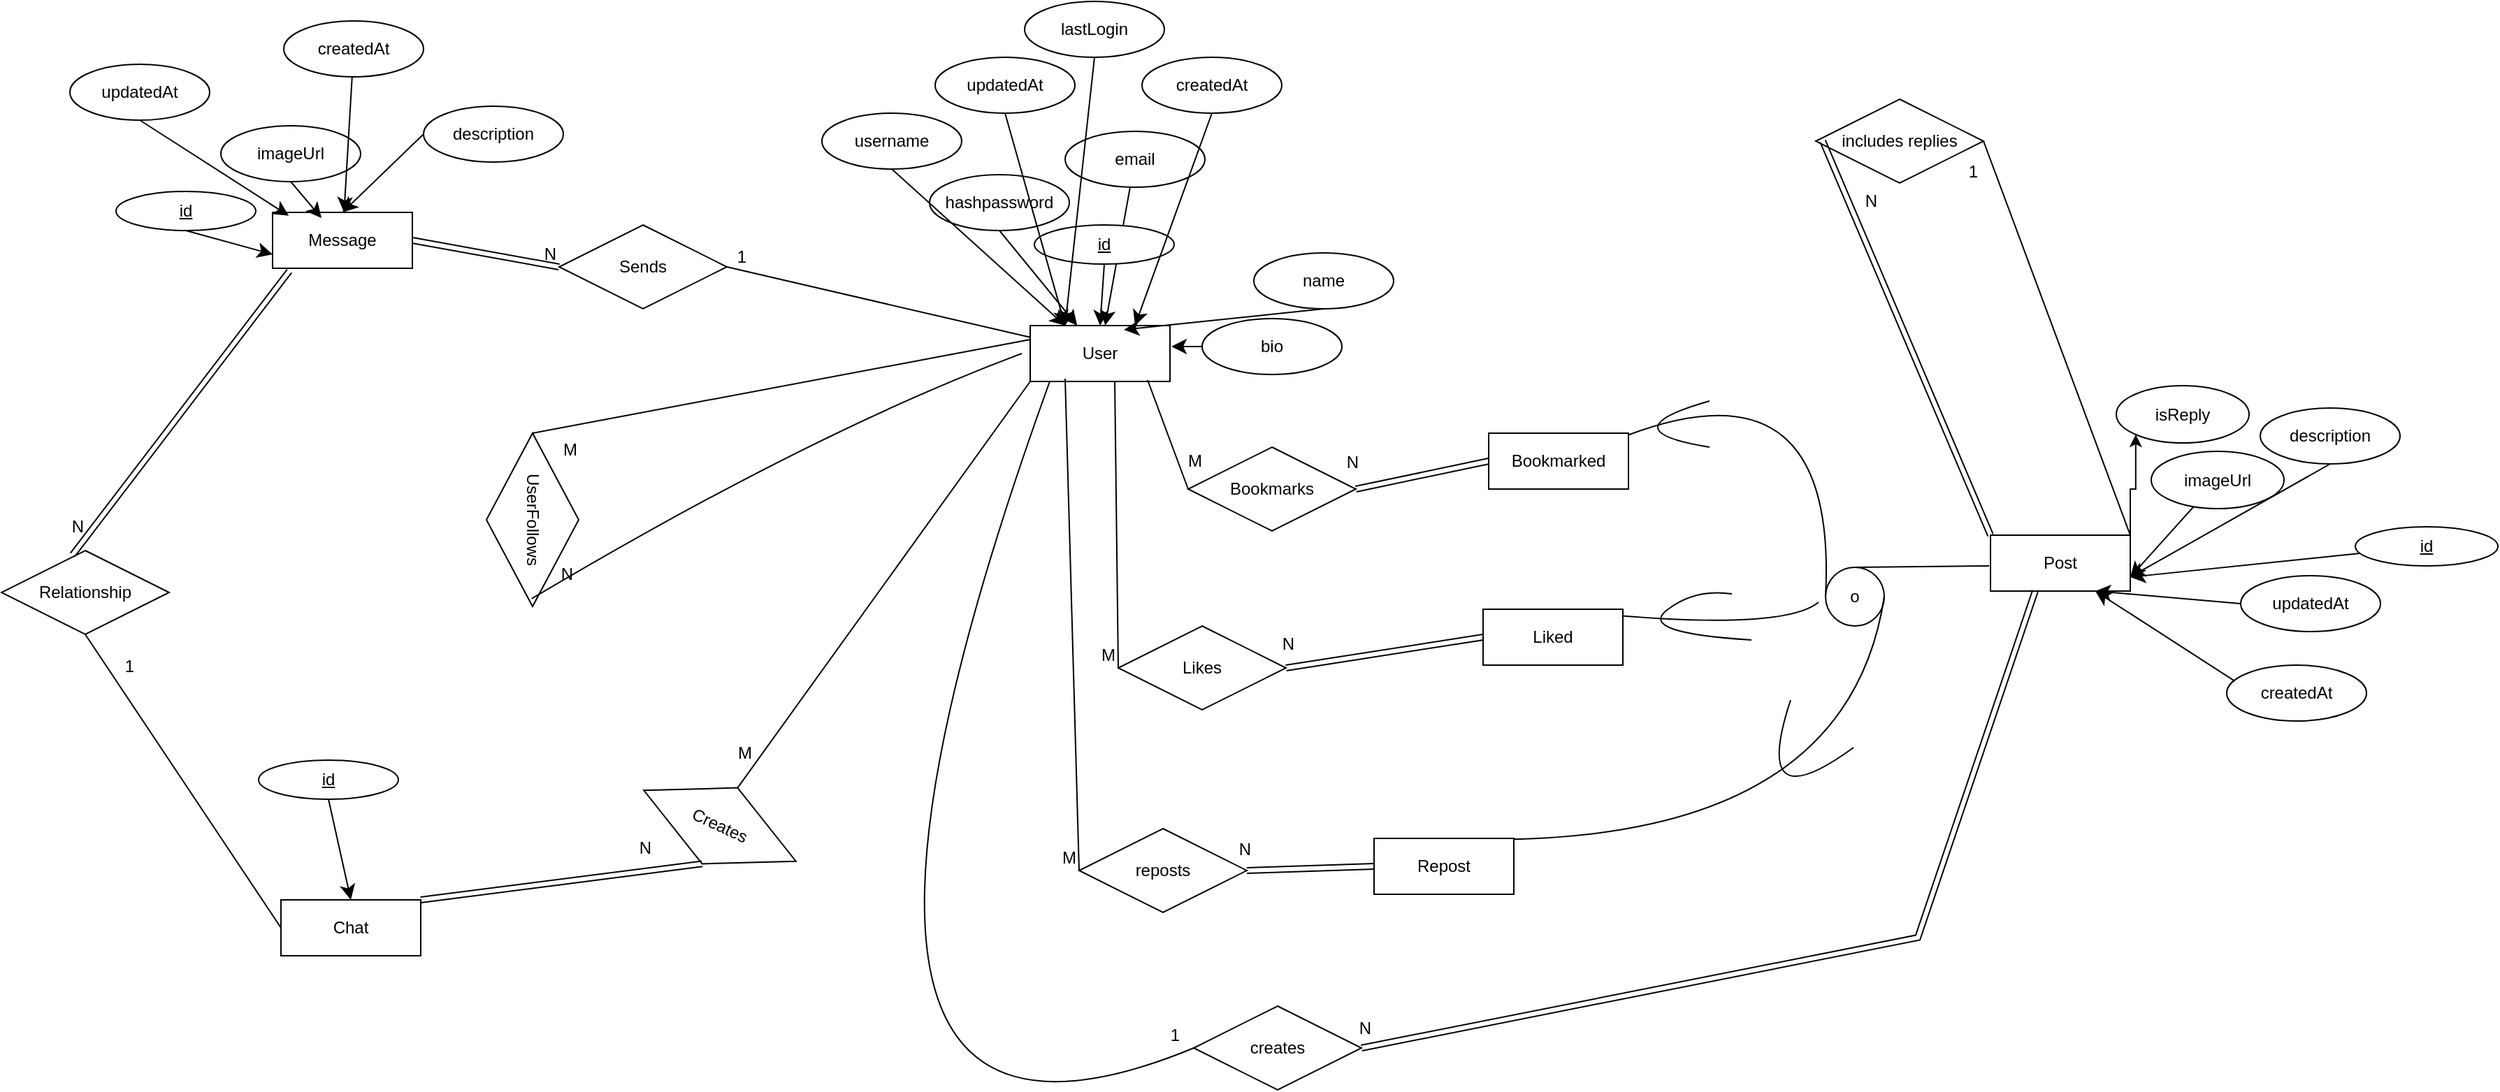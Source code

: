 <mxfile version="25.0.3">
  <diagram name="Page-1" id="DmSp7L_LC9lSs94IhfIj">
    <mxGraphModel dx="2474" dy="1190" grid="0" gridSize="10" guides="1" tooltips="1" connect="1" arrows="1" fold="1" page="0" pageScale="1" pageWidth="850" pageHeight="1100" math="0" shadow="0">
      <root>
        <mxCell id="0" />
        <mxCell id="1" parent="0" />
        <mxCell id="Q3TewVwlvLbOsvYqBu9Q-1" value="User" style="whiteSpace=wrap;html=1;align=center;" parent="1" vertex="1">
          <mxGeometry x="172" y="20" width="100" height="40" as="geometry" />
        </mxCell>
        <mxCell id="Q3TewVwlvLbOsvYqBu9Q-2" value="Chat" style="whiteSpace=wrap;html=1;align=center;" parent="1" vertex="1">
          <mxGeometry x="-364" y="431" width="100" height="40" as="geometry" />
        </mxCell>
        <mxCell id="Q3TewVwlvLbOsvYqBu9Q-3" value="Message" style="whiteSpace=wrap;html=1;align=center;" parent="1" vertex="1">
          <mxGeometry x="-370" y="-61" width="100" height="40" as="geometry" />
        </mxCell>
        <mxCell id="R6LmQ67Fgbn4Cb8khuiX-2" style="edgeStyle=orthogonalEdgeStyle;rounded=0;orthogonalLoop=1;jettySize=auto;html=1;exitX=1;exitY=0;exitDx=0;exitDy=0;entryX=0;entryY=1;entryDx=0;entryDy=0;" edge="1" parent="1" source="Q3TewVwlvLbOsvYqBu9Q-4" target="R6LmQ67Fgbn4Cb8khuiX-1">
          <mxGeometry relative="1" as="geometry" />
        </mxCell>
        <mxCell id="Q3TewVwlvLbOsvYqBu9Q-4" value="Post" style="whiteSpace=wrap;html=1;align=center;" parent="1" vertex="1">
          <mxGeometry x="859" y="170" width="100" height="40" as="geometry" />
        </mxCell>
        <mxCell id="Q3TewVwlvLbOsvYqBu9Q-13" style="edgeStyle=none;curved=1;rounded=0;orthogonalLoop=1;jettySize=auto;html=1;exitX=0.5;exitY=1;exitDx=0;exitDy=0;fontSize=12;startSize=8;endSize=8;" parent="1" source="Q3TewVwlvLbOsvYqBu9Q-6" target="Q3TewVwlvLbOsvYqBu9Q-1" edge="1">
          <mxGeometry relative="1" as="geometry" />
        </mxCell>
        <mxCell id="Q3TewVwlvLbOsvYqBu9Q-6" value="&lt;div&gt;hashpassword&lt;/div&gt;" style="ellipse;whiteSpace=wrap;html=1;align=center;" parent="1" vertex="1">
          <mxGeometry x="100" y="-88" width="100" height="40" as="geometry" />
        </mxCell>
        <mxCell id="Q3TewVwlvLbOsvYqBu9Q-7" value="&lt;div&gt;name&lt;/div&gt;" style="ellipse;whiteSpace=wrap;html=1;align=center;" parent="1" vertex="1">
          <mxGeometry x="332" y="-32" width="100" height="40" as="geometry" />
        </mxCell>
        <mxCell id="Q3TewVwlvLbOsvYqBu9Q-17" style="edgeStyle=none;curved=1;rounded=0;orthogonalLoop=1;jettySize=auto;html=1;exitX=0;exitY=0.5;exitDx=0;exitDy=0;fontSize=12;startSize=8;endSize=8;" parent="1" source="Q3TewVwlvLbOsvYqBu9Q-8" edge="1">
          <mxGeometry relative="1" as="geometry">
            <mxPoint x="273" y="35" as="targetPoint" />
          </mxGeometry>
        </mxCell>
        <mxCell id="Q3TewVwlvLbOsvYqBu9Q-8" value="bio" style="ellipse;whiteSpace=wrap;html=1;align=center;" parent="1" vertex="1">
          <mxGeometry x="295" y="15" width="100" height="40" as="geometry" />
        </mxCell>
        <mxCell id="Q3TewVwlvLbOsvYqBu9Q-14" style="edgeStyle=none;curved=1;rounded=0;orthogonalLoop=1;jettySize=auto;html=1;exitX=0.5;exitY=1;exitDx=0;exitDy=0;entryX=0.25;entryY=0;entryDx=0;entryDy=0;fontSize=12;startSize=8;endSize=8;" parent="1" source="Q3TewVwlvLbOsvYqBu9Q-9" target="Q3TewVwlvLbOsvYqBu9Q-1" edge="1">
          <mxGeometry relative="1" as="geometry" />
        </mxCell>
        <mxCell id="Q3TewVwlvLbOsvYqBu9Q-9" value="username" style="ellipse;whiteSpace=wrap;html=1;align=center;" parent="1" vertex="1">
          <mxGeometry x="23" y="-132" width="100" height="40" as="geometry" />
        </mxCell>
        <mxCell id="Q3TewVwlvLbOsvYqBu9Q-78" style="edgeStyle=none;curved=1;rounded=0;orthogonalLoop=1;jettySize=auto;html=1;fontSize=12;startSize=8;endSize=8;" parent="1" source="Q3TewVwlvLbOsvYqBu9Q-10" target="Q3TewVwlvLbOsvYqBu9Q-1" edge="1">
          <mxGeometry relative="1" as="geometry" />
        </mxCell>
        <mxCell id="Q3TewVwlvLbOsvYqBu9Q-10" value="&lt;div&gt;email&lt;/div&gt;" style="ellipse;whiteSpace=wrap;html=1;align=center;" parent="1" vertex="1">
          <mxGeometry x="197" y="-119" width="100" height="40" as="geometry" />
        </mxCell>
        <mxCell id="Q3TewVwlvLbOsvYqBu9Q-18" style="edgeStyle=none;curved=1;rounded=0;orthogonalLoop=1;jettySize=auto;html=1;exitX=0.5;exitY=1;exitDx=0;exitDy=0;entryX=0.5;entryY=0;entryDx=0;entryDy=0;fontSize=12;startSize=8;endSize=8;" parent="1" source="Q3TewVwlvLbOsvYqBu9Q-11" target="Q3TewVwlvLbOsvYqBu9Q-1" edge="1">
          <mxGeometry relative="1" as="geometry" />
        </mxCell>
        <mxCell id="Q3TewVwlvLbOsvYqBu9Q-11" value="id" style="ellipse;whiteSpace=wrap;html=1;align=center;fontStyle=4;" parent="1" vertex="1">
          <mxGeometry x="175" y="-52" width="100" height="28" as="geometry" />
        </mxCell>
        <mxCell id="Q3TewVwlvLbOsvYqBu9Q-16" style="edgeStyle=none;curved=1;rounded=0;orthogonalLoop=1;jettySize=auto;html=1;exitX=0.5;exitY=1;exitDx=0;exitDy=0;entryX=0.67;entryY=0.075;entryDx=0;entryDy=0;entryPerimeter=0;fontSize=12;startSize=8;endSize=8;" parent="1" source="Q3TewVwlvLbOsvYqBu9Q-7" target="Q3TewVwlvLbOsvYqBu9Q-1" edge="1">
          <mxGeometry relative="1" as="geometry" />
        </mxCell>
        <mxCell id="Q3TewVwlvLbOsvYqBu9Q-20" value="imageUrl" style="ellipse;whiteSpace=wrap;html=1;align=center;" parent="1" vertex="1">
          <mxGeometry x="-407" y="-123" width="100" height="40" as="geometry" />
        </mxCell>
        <mxCell id="Q3TewVwlvLbOsvYqBu9Q-24" style="edgeStyle=none;curved=1;rounded=0;orthogonalLoop=1;jettySize=auto;html=1;exitX=0;exitY=0.5;exitDx=0;exitDy=0;entryX=0.5;entryY=0;entryDx=0;entryDy=0;fontSize=12;startSize=8;endSize=8;" parent="1" source="Q3TewVwlvLbOsvYqBu9Q-21" target="Q3TewVwlvLbOsvYqBu9Q-3" edge="1">
          <mxGeometry relative="1" as="geometry" />
        </mxCell>
        <mxCell id="Q3TewVwlvLbOsvYqBu9Q-21" value="description" style="ellipse;whiteSpace=wrap;html=1;align=center;" parent="1" vertex="1">
          <mxGeometry x="-262" y="-137" width="100" height="40" as="geometry" />
        </mxCell>
        <mxCell id="Q3TewVwlvLbOsvYqBu9Q-25" style="edgeStyle=none;curved=1;rounded=0;orthogonalLoop=1;jettySize=auto;html=1;exitX=0.5;exitY=1;exitDx=0;exitDy=0;entryX=0;entryY=0.75;entryDx=0;entryDy=0;fontSize=12;startSize=8;endSize=8;" parent="1" source="Q3TewVwlvLbOsvYqBu9Q-22" target="Q3TewVwlvLbOsvYqBu9Q-3" edge="1">
          <mxGeometry relative="1" as="geometry" />
        </mxCell>
        <mxCell id="Q3TewVwlvLbOsvYqBu9Q-22" value="id" style="ellipse;whiteSpace=wrap;html=1;align=center;fontStyle=4;" parent="1" vertex="1">
          <mxGeometry x="-482" y="-76" width="100" height="28" as="geometry" />
        </mxCell>
        <mxCell id="Q3TewVwlvLbOsvYqBu9Q-23" style="edgeStyle=none;curved=1;rounded=0;orthogonalLoop=1;jettySize=auto;html=1;exitX=0.5;exitY=1;exitDx=0;exitDy=0;entryX=0.35;entryY=0.1;entryDx=0;entryDy=0;entryPerimeter=0;fontSize=12;startSize=8;endSize=8;" parent="1" source="Q3TewVwlvLbOsvYqBu9Q-20" target="Q3TewVwlvLbOsvYqBu9Q-3" edge="1">
          <mxGeometry relative="1" as="geometry" />
        </mxCell>
        <mxCell id="Q3TewVwlvLbOsvYqBu9Q-29" style="edgeStyle=none;curved=1;rounded=0;orthogonalLoop=1;jettySize=auto;html=1;exitX=0.5;exitY=1;exitDx=0;exitDy=0;entryX=0.5;entryY=0;entryDx=0;entryDy=0;fontSize=12;startSize=8;endSize=8;" parent="1" source="Q3TewVwlvLbOsvYqBu9Q-28" target="Q3TewVwlvLbOsvYqBu9Q-2" edge="1">
          <mxGeometry relative="1" as="geometry" />
        </mxCell>
        <mxCell id="Q3TewVwlvLbOsvYqBu9Q-28" value="id" style="ellipse;whiteSpace=wrap;html=1;align=center;fontStyle=4;" parent="1" vertex="1">
          <mxGeometry x="-380" y="331" width="100" height="28" as="geometry" />
        </mxCell>
        <mxCell id="Q3TewVwlvLbOsvYqBu9Q-42" style="edgeStyle=none;curved=1;rounded=0;orthogonalLoop=1;jettySize=auto;html=1;entryX=1;entryY=0.75;entryDx=0;entryDy=0;fontSize=12;startSize=8;endSize=8;" parent="1" source="Q3TewVwlvLbOsvYqBu9Q-30" target="Q3TewVwlvLbOsvYqBu9Q-4" edge="1">
          <mxGeometry relative="1" as="geometry" />
        </mxCell>
        <mxCell id="Q3TewVwlvLbOsvYqBu9Q-30" value="id" style="ellipse;whiteSpace=wrap;html=1;align=center;fontStyle=4;" parent="1" vertex="1">
          <mxGeometry x="1120" y="164" width="102" height="28" as="geometry" />
        </mxCell>
        <mxCell id="Q3TewVwlvLbOsvYqBu9Q-35" value="description" style="ellipse;whiteSpace=wrap;html=1;align=center;" parent="1" vertex="1">
          <mxGeometry x="1052" y="79" width="100" height="40" as="geometry" />
        </mxCell>
        <mxCell id="Q3TewVwlvLbOsvYqBu9Q-38" style="edgeStyle=none;curved=1;rounded=0;orthogonalLoop=1;jettySize=auto;html=1;entryX=1;entryY=0.75;entryDx=0;entryDy=0;fontSize=12;startSize=8;endSize=8;" parent="1" source="Q3TewVwlvLbOsvYqBu9Q-36" target="Q3TewVwlvLbOsvYqBu9Q-4" edge="1">
          <mxGeometry relative="1" as="geometry" />
        </mxCell>
        <mxCell id="Q3TewVwlvLbOsvYqBu9Q-36" value="imageUrl" style="ellipse;whiteSpace=wrap;html=1;align=center;" parent="1" vertex="1">
          <mxGeometry x="974" y="110" width="95" height="41" as="geometry" />
        </mxCell>
        <mxCell id="Q3TewVwlvLbOsvYqBu9Q-43" style="edgeStyle=none;curved=1;rounded=0;orthogonalLoop=1;jettySize=auto;html=1;exitX=0.5;exitY=1;exitDx=0;exitDy=0;entryX=1;entryY=0.75;entryDx=0;entryDy=0;fontSize=12;startSize=8;endSize=8;" parent="1" source="Q3TewVwlvLbOsvYqBu9Q-35" target="Q3TewVwlvLbOsvYqBu9Q-4" edge="1">
          <mxGeometry relative="1" as="geometry" />
        </mxCell>
        <mxCell id="Q3TewVwlvLbOsvYqBu9Q-45" value="Relationship" style="shape=rhombus;perimeter=rhombusPerimeter;whiteSpace=wrap;html=1;align=center;" parent="1" vertex="1">
          <mxGeometry x="-564" y="181" width="120" height="60" as="geometry" />
        </mxCell>
        <mxCell id="Q3TewVwlvLbOsvYqBu9Q-59" value="includes replies" style="shape=rhombus;perimeter=rhombusPerimeter;whiteSpace=wrap;html=1;align=center;" parent="1" vertex="1">
          <mxGeometry x="734" y="-142" width="120" height="60" as="geometry" />
        </mxCell>
        <mxCell id="Q3TewVwlvLbOsvYqBu9Q-66" value="Creates" style="shape=rhombus;perimeter=rhombusPerimeter;whiteSpace=wrap;html=1;align=center;rotation=25;" parent="1" vertex="1">
          <mxGeometry x="-110" y="348" width="120" height="60" as="geometry" />
        </mxCell>
        <mxCell id="Q3TewVwlvLbOsvYqBu9Q-67" value="Sends" style="shape=rhombus;perimeter=rhombusPerimeter;whiteSpace=wrap;html=1;align=center;" parent="1" vertex="1">
          <mxGeometry x="-165" y="-52" width="120" height="60" as="geometry" />
        </mxCell>
        <mxCell id="Q3TewVwlvLbOsvYqBu9Q-70" value="" style="endArrow=none;html=1;rounded=0;fontSize=12;startSize=8;endSize=8;curved=1;exitX=0.5;exitY=1;exitDx=0;exitDy=0;entryX=0;entryY=0.5;entryDx=0;entryDy=0;" parent="1" source="Q3TewVwlvLbOsvYqBu9Q-45" target="Q3TewVwlvLbOsvYqBu9Q-2" edge="1">
          <mxGeometry relative="1" as="geometry">
            <mxPoint x="-543" y="310" as="sourcePoint" />
            <mxPoint x="-286" y="361" as="targetPoint" />
          </mxGeometry>
        </mxCell>
        <mxCell id="Q3TewVwlvLbOsvYqBu9Q-71" value="1" style="resizable=0;html=1;whiteSpace=wrap;align=right;verticalAlign=bottom;" parent="Q3TewVwlvLbOsvYqBu9Q-70" connectable="0" vertex="1">
          <mxGeometry x="1" relative="1" as="geometry">
            <mxPoint x="-104" y="-179" as="offset" />
          </mxGeometry>
        </mxCell>
        <mxCell id="Q3TewVwlvLbOsvYqBu9Q-72" value="" style="shape=link;html=1;rounded=0;fontSize=12;startSize=8;endSize=8;curved=1;exitX=1;exitY=0.5;exitDx=0;exitDy=0;entryX=0;entryY=0.5;entryDx=0;entryDy=0;" parent="1" source="Q3TewVwlvLbOsvYqBu9Q-3" target="Q3TewVwlvLbOsvYqBu9Q-67" edge="1">
          <mxGeometry relative="1" as="geometry">
            <mxPoint x="-227" y="-65" as="sourcePoint" />
            <mxPoint x="-67" y="-65" as="targetPoint" />
          </mxGeometry>
        </mxCell>
        <mxCell id="Q3TewVwlvLbOsvYqBu9Q-73" value="N" style="resizable=0;html=1;whiteSpace=wrap;align=right;verticalAlign=bottom;" parent="Q3TewVwlvLbOsvYqBu9Q-72" connectable="0" vertex="1">
          <mxGeometry x="1" relative="1" as="geometry" />
        </mxCell>
        <mxCell id="Q3TewVwlvLbOsvYqBu9Q-74" value="" style="shape=link;html=1;rounded=0;fontSize=12;startSize=8;endSize=8;curved=1;entryX=0.12;entryY=1.05;entryDx=0;entryDy=0;entryPerimeter=0;exitX=0.425;exitY=0.05;exitDx=0;exitDy=0;exitPerimeter=0;" parent="1" source="Q3TewVwlvLbOsvYqBu9Q-45" target="Q3TewVwlvLbOsvYqBu9Q-3" edge="1">
          <mxGeometry relative="1" as="geometry">
            <mxPoint x="-542" y="60" as="sourcePoint" />
            <mxPoint x="-382" y="60" as="targetPoint" />
          </mxGeometry>
        </mxCell>
        <mxCell id="Q3TewVwlvLbOsvYqBu9Q-75" value="N" style="resizable=0;html=1;whiteSpace=wrap;align=right;verticalAlign=bottom;" parent="Q3TewVwlvLbOsvYqBu9Q-74" connectable="0" vertex="1">
          <mxGeometry x="1" relative="1" as="geometry">
            <mxPoint x="-146" y="192" as="offset" />
          </mxGeometry>
        </mxCell>
        <mxCell id="Q3TewVwlvLbOsvYqBu9Q-76" value="" style="endArrow=none;html=1;rounded=0;fontSize=12;startSize=8;endSize=8;curved=1;exitX=1;exitY=0.5;exitDx=0;exitDy=0;" parent="1" source="Q3TewVwlvLbOsvYqBu9Q-67" target="Q3TewVwlvLbOsvYqBu9Q-1" edge="1">
          <mxGeometry relative="1" as="geometry">
            <mxPoint x="-56" y="13" as="sourcePoint" />
            <mxPoint x="95" y="194" as="targetPoint" />
          </mxGeometry>
        </mxCell>
        <mxCell id="Q3TewVwlvLbOsvYqBu9Q-77" value="1" style="resizable=0;html=1;whiteSpace=wrap;align=right;verticalAlign=bottom;" parent="Q3TewVwlvLbOsvYqBu9Q-76" connectable="0" vertex="1">
          <mxGeometry x="1" relative="1" as="geometry">
            <mxPoint x="-202" y="-49" as="offset" />
          </mxGeometry>
        </mxCell>
        <mxCell id="Q3TewVwlvLbOsvYqBu9Q-79" value="" style="shape=link;html=1;rounded=0;fontSize=12;startSize=8;endSize=8;curved=1;entryX=1;entryY=0;entryDx=0;entryDy=0;exitX=0.5;exitY=1;exitDx=0;exitDy=0;" parent="1" source="Q3TewVwlvLbOsvYqBu9Q-66" target="Q3TewVwlvLbOsvYqBu9Q-2" edge="1">
          <mxGeometry relative="1" as="geometry">
            <mxPoint x="-70" y="361.5" as="sourcePoint" />
            <mxPoint x="-27" y="242.5" as="targetPoint" />
          </mxGeometry>
        </mxCell>
        <mxCell id="Q3TewVwlvLbOsvYqBu9Q-80" value="N" style="resizable=0;html=1;whiteSpace=wrap;align=right;verticalAlign=bottom;" parent="Q3TewVwlvLbOsvYqBu9Q-79" connectable="0" vertex="1">
          <mxGeometry x="1" relative="1" as="geometry">
            <mxPoint x="167" y="-29" as="offset" />
          </mxGeometry>
        </mxCell>
        <mxCell id="Q3TewVwlvLbOsvYqBu9Q-81" value="" style="endArrow=none;html=1;rounded=0;fontSize=12;startSize=8;endSize=8;curved=1;exitX=0.5;exitY=0;exitDx=0;exitDy=0;entryX=0;entryY=1;entryDx=0;entryDy=0;" parent="1" source="Q3TewVwlvLbOsvYqBu9Q-66" target="Q3TewVwlvLbOsvYqBu9Q-1" edge="1">
          <mxGeometry relative="1" as="geometry">
            <mxPoint x="71" y="165" as="sourcePoint" />
            <mxPoint x="132" y="111" as="targetPoint" />
          </mxGeometry>
        </mxCell>
        <mxCell id="Q3TewVwlvLbOsvYqBu9Q-82" value="M" style="resizable=0;html=1;whiteSpace=wrap;align=right;verticalAlign=bottom;" parent="Q3TewVwlvLbOsvYqBu9Q-81" connectable="0" vertex="1">
          <mxGeometry x="1" relative="1" as="geometry">
            <mxPoint x="-198" y="275" as="offset" />
          </mxGeometry>
        </mxCell>
        <mxCell id="Q3TewVwlvLbOsvYqBu9Q-84" value="UserFollows" style="shape=rhombus;perimeter=rhombusPerimeter;whiteSpace=wrap;html=1;align=center;rotation=90;" parent="1" vertex="1">
          <mxGeometry x="-246" y="126" width="124" height="66" as="geometry" />
        </mxCell>
        <mxCell id="Q3TewVwlvLbOsvYqBu9Q-85" value="" style="endArrow=none;html=1;rounded=0;fontSize=12;startSize=8;endSize=8;curved=1;entryX=0.955;entryY=0.508;entryDx=0;entryDy=0;entryPerimeter=0;" parent="1" target="Q3TewVwlvLbOsvYqBu9Q-84" edge="1">
          <mxGeometry relative="1" as="geometry">
            <mxPoint x="166" y="40" as="sourcePoint" />
            <mxPoint x="-207" y="43" as="targetPoint" />
            <Array as="points">
              <mxPoint x="16" y="96" />
            </Array>
          </mxGeometry>
        </mxCell>
        <mxCell id="Q3TewVwlvLbOsvYqBu9Q-86" value="N" style="resizable=0;html=1;whiteSpace=wrap;align=right;verticalAlign=bottom;" parent="Q3TewVwlvLbOsvYqBu9Q-85" connectable="0" vertex="1">
          <mxGeometry x="1" relative="1" as="geometry">
            <mxPoint x="31" y="-9" as="offset" />
          </mxGeometry>
        </mxCell>
        <mxCell id="Q3TewVwlvLbOsvYqBu9Q-93" value="" style="endArrow=none;html=1;rounded=0;fontSize=12;startSize=8;endSize=8;curved=1;exitX=0;exitY=0.25;exitDx=0;exitDy=0;entryX=0;entryY=0.5;entryDx=0;entryDy=0;" parent="1" source="Q3TewVwlvLbOsvYqBu9Q-1" target="Q3TewVwlvLbOsvYqBu9Q-84" edge="1">
          <mxGeometry relative="1" as="geometry">
            <mxPoint x="13" y="401" as="sourcePoint" />
            <mxPoint x="222" y="110" as="targetPoint" />
          </mxGeometry>
        </mxCell>
        <mxCell id="Q3TewVwlvLbOsvYqBu9Q-94" value="M" style="resizable=0;html=1;whiteSpace=wrap;align=right;verticalAlign=bottom;" parent="Q3TewVwlvLbOsvYqBu9Q-93" connectable="0" vertex="1">
          <mxGeometry x="1" relative="1" as="geometry">
            <mxPoint x="33" y="21" as="offset" />
          </mxGeometry>
        </mxCell>
        <mxCell id="Q3TewVwlvLbOsvYqBu9Q-99" value="o" style="ellipse;whiteSpace=wrap;html=1;align=center;" parent="1" vertex="1">
          <mxGeometry x="741" y="193" width="42" height="42" as="geometry" />
        </mxCell>
        <mxCell id="Q3TewVwlvLbOsvYqBu9Q-100" value="" style="endArrow=none;html=1;rounded=0;fontSize=12;startSize=8;endSize=8;curved=1;exitX=0.5;exitY=0;exitDx=0;exitDy=0;" parent="1" source="Q3TewVwlvLbOsvYqBu9Q-99" edge="1">
          <mxGeometry relative="1" as="geometry">
            <mxPoint x="397" y="193" as="sourcePoint" />
            <mxPoint x="858" y="192" as="targetPoint" />
          </mxGeometry>
        </mxCell>
        <mxCell id="Q3TewVwlvLbOsvYqBu9Q-101" value="" style="endArrow=none;html=1;rounded=0;fontSize=12;startSize=8;endSize=8;curved=1;entryX=0;entryY=0.5;entryDx=0;entryDy=0;" parent="1" source="Q3TewVwlvLbOsvYqBu9Q-111" target="Q3TewVwlvLbOsvYqBu9Q-99" edge="1">
          <mxGeometry relative="1" as="geometry">
            <mxPoint x="593" y="203" as="sourcePoint" />
            <mxPoint x="738" y="214" as="targetPoint" />
            <Array as="points">
              <mxPoint x="750" y="42" />
            </Array>
          </mxGeometry>
        </mxCell>
        <mxCell id="Q3TewVwlvLbOsvYqBu9Q-104" value="" style="endArrow=none;html=1;rounded=0;fontSize=12;startSize=8;endSize=8;curved=1;" parent="1" edge="1">
          <mxGeometry relative="1" as="geometry">
            <mxPoint x="716" y="288" as="sourcePoint" />
            <mxPoint x="761" y="322" as="targetPoint" />
            <Array as="points">
              <mxPoint x="687" y="376" />
            </Array>
          </mxGeometry>
        </mxCell>
        <mxCell id="Q3TewVwlvLbOsvYqBu9Q-106" value="" style="endArrow=none;html=1;rounded=0;fontSize=12;startSize=8;endSize=8;curved=1;exitX=0.5;exitY=0;exitDx=0;exitDy=0;" parent="1" source="Q3TewVwlvLbOsvYqBu9Q-110" edge="1">
          <mxGeometry relative="1" as="geometry">
            <mxPoint x="789" y="425" as="sourcePoint" />
            <mxPoint x="736" y="218" as="targetPoint" />
            <Array as="points">
              <mxPoint x="708" y="241" />
            </Array>
          </mxGeometry>
        </mxCell>
        <mxCell id="Q3TewVwlvLbOsvYqBu9Q-107" value="" style="endArrow=none;html=1;rounded=0;fontSize=12;startSize=8;endSize=8;curved=1;exitX=1;exitY=0.5;exitDx=0;exitDy=0;entryX=0.5;entryY=0;entryDx=0;entryDy=0;" parent="1" source="Q3TewVwlvLbOsvYqBu9Q-99" target="Q3TewVwlvLbOsvYqBu9Q-109" edge="1">
          <mxGeometry relative="1" as="geometry">
            <mxPoint x="891" y="476" as="sourcePoint" />
            <mxPoint x="904" y="413" as="targetPoint" />
            <Array as="points">
              <mxPoint x="755" y="399" />
            </Array>
          </mxGeometry>
        </mxCell>
        <mxCell id="Q3TewVwlvLbOsvYqBu9Q-108" value="" style="endArrow=none;html=1;rounded=0;fontSize=12;startSize=8;endSize=8;curved=1;" parent="1" edge="1">
          <mxGeometry relative="1" as="geometry">
            <mxPoint x="674" y="212" as="sourcePoint" />
            <mxPoint x="688" y="245" as="targetPoint" />
            <Array as="points">
              <mxPoint x="647" y="208" />
              <mxPoint x="607" y="240" />
            </Array>
          </mxGeometry>
        </mxCell>
        <mxCell id="Q3TewVwlvLbOsvYqBu9Q-109" value="Repost" style="whiteSpace=wrap;html=1;align=center;" parent="1" vertex="1">
          <mxGeometry x="418" y="387" width="100" height="40" as="geometry" />
        </mxCell>
        <mxCell id="Q3TewVwlvLbOsvYqBu9Q-110" value="Liked" style="whiteSpace=wrap;html=1;align=center;" parent="1" vertex="1">
          <mxGeometry x="496" y="223" width="100" height="40" as="geometry" />
        </mxCell>
        <mxCell id="Q3TewVwlvLbOsvYqBu9Q-111" value="Bookmarked" style="whiteSpace=wrap;html=1;align=center;" parent="1" vertex="1">
          <mxGeometry x="500" y="97" width="100" height="40" as="geometry" />
        </mxCell>
        <mxCell id="Q3TewVwlvLbOsvYqBu9Q-171" value="" style="endArrow=none;html=1;rounded=0;fontSize=12;startSize=8;endSize=8;curved=1;" parent="1" edge="1">
          <mxGeometry relative="1" as="geometry">
            <mxPoint x="658" y="74" as="sourcePoint" />
            <mxPoint x="658" y="107" as="targetPoint" />
            <Array as="points">
              <mxPoint x="584" y="95" />
            </Array>
          </mxGeometry>
        </mxCell>
        <mxCell id="Q3TewVwlvLbOsvYqBu9Q-172" value="" style="shape=link;html=1;rounded=0;fontSize=12;startSize=8;endSize=8;curved=1;entryX=0;entryY=0;entryDx=0;entryDy=0;exitX=0.5;exitY=1;exitDx=0;exitDy=0;" parent="1" target="Q3TewVwlvLbOsvYqBu9Q-4" edge="1">
          <mxGeometry relative="1" as="geometry">
            <mxPoint x="739" y="-112" as="sourcePoint" />
            <mxPoint x="538" y="-86" as="targetPoint" />
          </mxGeometry>
        </mxCell>
        <mxCell id="Q3TewVwlvLbOsvYqBu9Q-173" value="N" style="resizable=0;html=1;whiteSpace=wrap;align=right;verticalAlign=bottom;" parent="Q3TewVwlvLbOsvYqBu9Q-172" connectable="0" vertex="1">
          <mxGeometry x="1" relative="1" as="geometry">
            <mxPoint x="-80" y="-231" as="offset" />
          </mxGeometry>
        </mxCell>
        <mxCell id="Q3TewVwlvLbOsvYqBu9Q-174" value="" style="endArrow=none;html=1;rounded=0;fontSize=12;startSize=8;endSize=8;curved=1;exitX=1;exitY=0.5;exitDx=0;exitDy=0;entryX=1;entryY=0;entryDx=0;entryDy=0;" parent="1" source="Q3TewVwlvLbOsvYqBu9Q-59" target="Q3TewVwlvLbOsvYqBu9Q-4" edge="1">
          <mxGeometry relative="1" as="geometry">
            <mxPoint x="729" y="81" as="sourcePoint" />
            <mxPoint x="889" y="81" as="targetPoint" />
          </mxGeometry>
        </mxCell>
        <mxCell id="Q3TewVwlvLbOsvYqBu9Q-175" value="1" style="resizable=0;html=1;whiteSpace=wrap;align=right;verticalAlign=bottom;" parent="Q3TewVwlvLbOsvYqBu9Q-174" connectable="0" vertex="1">
          <mxGeometry x="1" relative="1" as="geometry">
            <mxPoint x="-108" y="-252" as="offset" />
          </mxGeometry>
        </mxCell>
        <mxCell id="Q3TewVwlvLbOsvYqBu9Q-178" value="Bookmarks" style="shape=rhombus;perimeter=rhombusPerimeter;whiteSpace=wrap;html=1;align=center;" parent="1" vertex="1">
          <mxGeometry x="285" y="107" width="120" height="60" as="geometry" />
        </mxCell>
        <mxCell id="Q3TewVwlvLbOsvYqBu9Q-179" value="reposts" style="shape=rhombus;perimeter=rhombusPerimeter;whiteSpace=wrap;html=1;align=center;" parent="1" vertex="1">
          <mxGeometry x="207" y="380" width="120" height="60" as="geometry" />
        </mxCell>
        <mxCell id="Q3TewVwlvLbOsvYqBu9Q-180" value="Likes" style="shape=rhombus;perimeter=rhombusPerimeter;whiteSpace=wrap;html=1;align=center;" parent="1" vertex="1">
          <mxGeometry x="235" y="235" width="120" height="60" as="geometry" />
        </mxCell>
        <mxCell id="Q3TewVwlvLbOsvYqBu9Q-181" value="" style="shape=link;html=1;rounded=0;fontSize=12;startSize=8;endSize=8;curved=1;entryX=0;entryY=0.5;entryDx=0;entryDy=0;exitX=1;exitY=0.5;exitDx=0;exitDy=0;" parent="1" source="Q3TewVwlvLbOsvYqBu9Q-178" target="Q3TewVwlvLbOsvYqBu9Q-111" edge="1">
          <mxGeometry relative="1" as="geometry">
            <mxPoint x="494" y="38" as="sourcePoint" />
            <mxPoint x="408" y="112" as="targetPoint" />
          </mxGeometry>
        </mxCell>
        <mxCell id="Q3TewVwlvLbOsvYqBu9Q-182" value="N" style="resizable=0;html=1;whiteSpace=wrap;align=right;verticalAlign=bottom;" parent="Q3TewVwlvLbOsvYqBu9Q-181" connectable="0" vertex="1">
          <mxGeometry x="1" relative="1" as="geometry">
            <mxPoint x="-91" y="9" as="offset" />
          </mxGeometry>
        </mxCell>
        <mxCell id="Q3TewVwlvLbOsvYqBu9Q-188" value="" style="shape=link;html=1;rounded=0;fontSize=12;startSize=8;endSize=8;curved=1;entryX=0;entryY=0.5;entryDx=0;entryDy=0;exitX=1;exitY=0.5;exitDx=0;exitDy=0;" parent="1" source="Q3TewVwlvLbOsvYqBu9Q-180" target="Q3TewVwlvLbOsvYqBu9Q-110" edge="1">
          <mxGeometry relative="1" as="geometry">
            <mxPoint x="399" y="263" as="sourcePoint" />
            <mxPoint x="494" y="243" as="targetPoint" />
          </mxGeometry>
        </mxCell>
        <mxCell id="Q3TewVwlvLbOsvYqBu9Q-189" value="N" style="resizable=0;html=1;whiteSpace=wrap;align=right;verticalAlign=bottom;" parent="Q3TewVwlvLbOsvYqBu9Q-188" connectable="0" vertex="1">
          <mxGeometry x="1" relative="1" as="geometry">
            <mxPoint x="-133" y="13" as="offset" />
          </mxGeometry>
        </mxCell>
        <mxCell id="Q3TewVwlvLbOsvYqBu9Q-190" value="" style="shape=link;html=1;rounded=0;fontSize=12;startSize=8;endSize=8;curved=1;exitX=1;exitY=0.5;exitDx=0;exitDy=0;entryX=0;entryY=0.5;entryDx=0;entryDy=0;" parent="1" source="Q3TewVwlvLbOsvYqBu9Q-179" target="Q3TewVwlvLbOsvYqBu9Q-109" edge="1">
          <mxGeometry relative="1" as="geometry">
            <mxPoint x="312" y="424" as="sourcePoint" />
            <mxPoint x="415" y="409" as="targetPoint" />
          </mxGeometry>
        </mxCell>
        <mxCell id="Q3TewVwlvLbOsvYqBu9Q-191" value="N" style="resizable=0;html=1;whiteSpace=wrap;align=right;verticalAlign=bottom;" parent="Q3TewVwlvLbOsvYqBu9Q-190" connectable="0" vertex="1">
          <mxGeometry x="1" relative="1" as="geometry">
            <mxPoint x="-86" y="-4" as="offset" />
          </mxGeometry>
        </mxCell>
        <mxCell id="Q3TewVwlvLbOsvYqBu9Q-192" value="" style="endArrow=none;html=1;rounded=0;fontSize=12;startSize=8;endSize=8;curved=1;exitX=0.84;exitY=0.975;exitDx=0;exitDy=0;exitPerimeter=0;entryX=0;entryY=0.5;entryDx=0;entryDy=0;" parent="1" source="Q3TewVwlvLbOsvYqBu9Q-1" target="Q3TewVwlvLbOsvYqBu9Q-178" edge="1">
          <mxGeometry relative="1" as="geometry">
            <mxPoint x="302" y="141" as="sourcePoint" />
            <mxPoint x="278" y="131" as="targetPoint" />
          </mxGeometry>
        </mxCell>
        <mxCell id="Q3TewVwlvLbOsvYqBu9Q-193" value="M" style="resizable=0;html=1;whiteSpace=wrap;align=right;verticalAlign=bottom;" parent="Q3TewVwlvLbOsvYqBu9Q-192" connectable="0" vertex="1">
          <mxGeometry x="1" relative="1" as="geometry">
            <mxPoint x="12" y="-11" as="offset" />
          </mxGeometry>
        </mxCell>
        <mxCell id="Q3TewVwlvLbOsvYqBu9Q-194" value="" style="endArrow=none;html=1;rounded=0;fontSize=12;startSize=8;endSize=8;curved=1;exitX=0.84;exitY=0.975;exitDx=0;exitDy=0;exitPerimeter=0;entryX=0;entryY=0.5;entryDx=0;entryDy=0;" parent="1" target="Q3TewVwlvLbOsvYqBu9Q-180" edge="1">
          <mxGeometry relative="1" as="geometry">
            <mxPoint x="232.5" y="60" as="sourcePoint" />
            <mxPoint x="261.5" y="138" as="targetPoint" />
          </mxGeometry>
        </mxCell>
        <mxCell id="Q3TewVwlvLbOsvYqBu9Q-195" value="M" style="resizable=0;html=1;whiteSpace=wrap;align=right;verticalAlign=bottom;" parent="Q3TewVwlvLbOsvYqBu9Q-194" connectable="0" vertex="1">
          <mxGeometry x="1" relative="1" as="geometry" />
        </mxCell>
        <mxCell id="Q3TewVwlvLbOsvYqBu9Q-196" value="" style="endArrow=none;html=1;rounded=0;fontSize=12;startSize=8;endSize=8;curved=1;exitX=0.84;exitY=0.975;exitDx=0;exitDy=0;exitPerimeter=0;entryX=0;entryY=0.5;entryDx=0;entryDy=0;" parent="1" target="Q3TewVwlvLbOsvYqBu9Q-179" edge="1">
          <mxGeometry relative="1" as="geometry">
            <mxPoint x="197" y="58" as="sourcePoint" />
            <mxPoint x="199.5" y="263" as="targetPoint" />
          </mxGeometry>
        </mxCell>
        <mxCell id="Q3TewVwlvLbOsvYqBu9Q-197" value="M" style="resizable=0;html=1;whiteSpace=wrap;align=right;verticalAlign=bottom;" parent="Q3TewVwlvLbOsvYqBu9Q-196" connectable="0" vertex="1">
          <mxGeometry x="1" relative="1" as="geometry" />
        </mxCell>
        <mxCell id="Q3TewVwlvLbOsvYqBu9Q-202" value="creates" style="shape=rhombus;perimeter=rhombusPerimeter;whiteSpace=wrap;html=1;align=center;" parent="1" vertex="1">
          <mxGeometry x="289" y="507" width="120" height="60" as="geometry" />
        </mxCell>
        <mxCell id="Q3TewVwlvLbOsvYqBu9Q-203" value="" style="shape=link;html=1;rounded=0;fontSize=12;startSize=8;endSize=8;curved=1;entryX=0.32;entryY=1;entryDx=0;entryDy=0;exitX=1;exitY=0.5;exitDx=0;exitDy=0;entryPerimeter=0;" parent="1" source="Q3TewVwlvLbOsvYqBu9Q-202" target="Q3TewVwlvLbOsvYqBu9Q-4" edge="1">
          <mxGeometry relative="1" as="geometry">
            <mxPoint x="797" y="238" as="sourcePoint" />
            <mxPoint x="938" y="216" as="targetPoint" />
            <Array as="points">
              <mxPoint x="807" y="458" />
            </Array>
          </mxGeometry>
        </mxCell>
        <mxCell id="Q3TewVwlvLbOsvYqBu9Q-204" value="N" style="resizable=0;html=1;whiteSpace=wrap;align=right;verticalAlign=bottom;" parent="Q3TewVwlvLbOsvYqBu9Q-203" connectable="0" vertex="1">
          <mxGeometry x="1" relative="1" as="geometry">
            <mxPoint x="-473" y="321" as="offset" />
          </mxGeometry>
        </mxCell>
        <mxCell id="Q3TewVwlvLbOsvYqBu9Q-205" value="" style="endArrow=none;html=1;rounded=0;fontSize=12;startSize=8;endSize=8;curved=1;entryX=0.14;entryY=1;entryDx=0;entryDy=0;entryPerimeter=0;exitX=0;exitY=0.5;exitDx=0;exitDy=0;" parent="1" source="Q3TewVwlvLbOsvYqBu9Q-202" target="Q3TewVwlvLbOsvYqBu9Q-1" edge="1">
          <mxGeometry relative="1" as="geometry">
            <mxPoint x="118" y="544" as="sourcePoint" />
            <mxPoint x="186" y="82" as="targetPoint" />
            <Array as="points">
              <mxPoint x="-35" y="671" />
            </Array>
          </mxGeometry>
        </mxCell>
        <mxCell id="Q3TewVwlvLbOsvYqBu9Q-206" value="1" style="resizable=0;html=1;whiteSpace=wrap;align=right;verticalAlign=bottom;" parent="Q3TewVwlvLbOsvYqBu9Q-205" connectable="0" vertex="1">
          <mxGeometry x="1" relative="1" as="geometry">
            <mxPoint x="94" y="477" as="offset" />
          </mxGeometry>
        </mxCell>
        <mxCell id="Q3TewVwlvLbOsvYqBu9Q-207" value="updatedAt" style="ellipse;whiteSpace=wrap;html=1;align=center;" parent="1" vertex="1">
          <mxGeometry x="-515" y="-167" width="100" height="40" as="geometry" />
        </mxCell>
        <mxCell id="Q3TewVwlvLbOsvYqBu9Q-210" style="edgeStyle=none;curved=1;rounded=0;orthogonalLoop=1;jettySize=auto;html=1;fontSize=12;startSize=8;endSize=8;" parent="1" source="Q3TewVwlvLbOsvYqBu9Q-208" target="Q3TewVwlvLbOsvYqBu9Q-3" edge="1">
          <mxGeometry relative="1" as="geometry" />
        </mxCell>
        <mxCell id="Q3TewVwlvLbOsvYqBu9Q-208" value="createdAt" style="ellipse;whiteSpace=wrap;html=1;align=center;" parent="1" vertex="1">
          <mxGeometry x="-362" y="-198" width="100" height="40" as="geometry" />
        </mxCell>
        <mxCell id="Q3TewVwlvLbOsvYqBu9Q-209" style="edgeStyle=none;curved=1;rounded=0;orthogonalLoop=1;jettySize=auto;html=1;exitX=0.5;exitY=1;exitDx=0;exitDy=0;entryX=0.116;entryY=0.06;entryDx=0;entryDy=0;entryPerimeter=0;fontSize=12;startSize=8;endSize=8;" parent="1" source="Q3TewVwlvLbOsvYqBu9Q-207" target="Q3TewVwlvLbOsvYqBu9Q-3" edge="1">
          <mxGeometry relative="1" as="geometry" />
        </mxCell>
        <mxCell id="Q3TewVwlvLbOsvYqBu9Q-212" style="edgeStyle=none;curved=1;rounded=0;orthogonalLoop=1;jettySize=auto;html=1;exitX=0.5;exitY=1;exitDx=0;exitDy=0;entryX=0.25;entryY=0;entryDx=0;entryDy=0;fontSize=12;startSize=8;endSize=8;" parent="1" source="Q3TewVwlvLbOsvYqBu9Q-211" target="Q3TewVwlvLbOsvYqBu9Q-1" edge="1">
          <mxGeometry relative="1" as="geometry" />
        </mxCell>
        <mxCell id="Q3TewVwlvLbOsvYqBu9Q-211" value="updatedAt" style="ellipse;whiteSpace=wrap;html=1;align=center;" parent="1" vertex="1">
          <mxGeometry x="104" y="-172" width="100" height="40" as="geometry" />
        </mxCell>
        <mxCell id="Q3TewVwlvLbOsvYqBu9Q-214" style="edgeStyle=none;curved=1;rounded=0;orthogonalLoop=1;jettySize=auto;html=1;exitX=0.5;exitY=1;exitDx=0;exitDy=0;entryX=0.75;entryY=0;entryDx=0;entryDy=0;fontSize=12;startSize=8;endSize=8;" parent="1" source="Q3TewVwlvLbOsvYqBu9Q-213" target="Q3TewVwlvLbOsvYqBu9Q-1" edge="1">
          <mxGeometry relative="1" as="geometry" />
        </mxCell>
        <mxCell id="Q3TewVwlvLbOsvYqBu9Q-213" value="createdAt" style="ellipse;whiteSpace=wrap;html=1;align=center;" parent="1" vertex="1">
          <mxGeometry x="252" y="-172" width="100" height="40" as="geometry" />
        </mxCell>
        <mxCell id="Q3TewVwlvLbOsvYqBu9Q-216" style="edgeStyle=none;curved=1;rounded=0;orthogonalLoop=1;jettySize=auto;html=1;exitX=0.5;exitY=1;exitDx=0;exitDy=0;entryX=0.25;entryY=0;entryDx=0;entryDy=0;fontSize=12;startSize=8;endSize=8;" parent="1" source="Q3TewVwlvLbOsvYqBu9Q-215" target="Q3TewVwlvLbOsvYqBu9Q-1" edge="1">
          <mxGeometry relative="1" as="geometry" />
        </mxCell>
        <mxCell id="Q3TewVwlvLbOsvYqBu9Q-215" value="lastLogin" style="ellipse;whiteSpace=wrap;html=1;align=center;" parent="1" vertex="1">
          <mxGeometry x="168" y="-212" width="100" height="40" as="geometry" />
        </mxCell>
        <mxCell id="Q3TewVwlvLbOsvYqBu9Q-220" style="edgeStyle=none;curved=1;rounded=0;orthogonalLoop=1;jettySize=auto;html=1;exitX=0;exitY=0.5;exitDx=0;exitDy=0;entryX=0.75;entryY=1;entryDx=0;entryDy=0;fontSize=12;startSize=8;endSize=8;" parent="1" source="Q3TewVwlvLbOsvYqBu9Q-217" target="Q3TewVwlvLbOsvYqBu9Q-4" edge="1">
          <mxGeometry relative="1" as="geometry" />
        </mxCell>
        <mxCell id="Q3TewVwlvLbOsvYqBu9Q-217" value="updatedAt" style="ellipse;whiteSpace=wrap;html=1;align=center;" parent="1" vertex="1">
          <mxGeometry x="1038" y="199" width="100" height="40" as="geometry" />
        </mxCell>
        <mxCell id="Q3TewVwlvLbOsvYqBu9Q-219" style="edgeStyle=none;curved=1;rounded=0;orthogonalLoop=1;jettySize=auto;html=1;exitX=0.5;exitY=1;exitDx=0;exitDy=0;entryX=0.75;entryY=1;entryDx=0;entryDy=0;fontSize=12;startSize=8;endSize=8;" parent="1" source="Q3TewVwlvLbOsvYqBu9Q-218" target="Q3TewVwlvLbOsvYqBu9Q-4" edge="1">
          <mxGeometry relative="1" as="geometry" />
        </mxCell>
        <mxCell id="Q3TewVwlvLbOsvYqBu9Q-218" value="createdAt" style="ellipse;whiteSpace=wrap;html=1;align=center;" parent="1" vertex="1">
          <mxGeometry x="1028" y="263" width="100" height="40" as="geometry" />
        </mxCell>
        <mxCell id="R6LmQ67Fgbn4Cb8khuiX-1" value="isReply" style="ellipse;whiteSpace=wrap;html=1;align=center;" vertex="1" parent="1">
          <mxGeometry x="949" y="63" width="95" height="41" as="geometry" />
        </mxCell>
      </root>
    </mxGraphModel>
  </diagram>
</mxfile>
